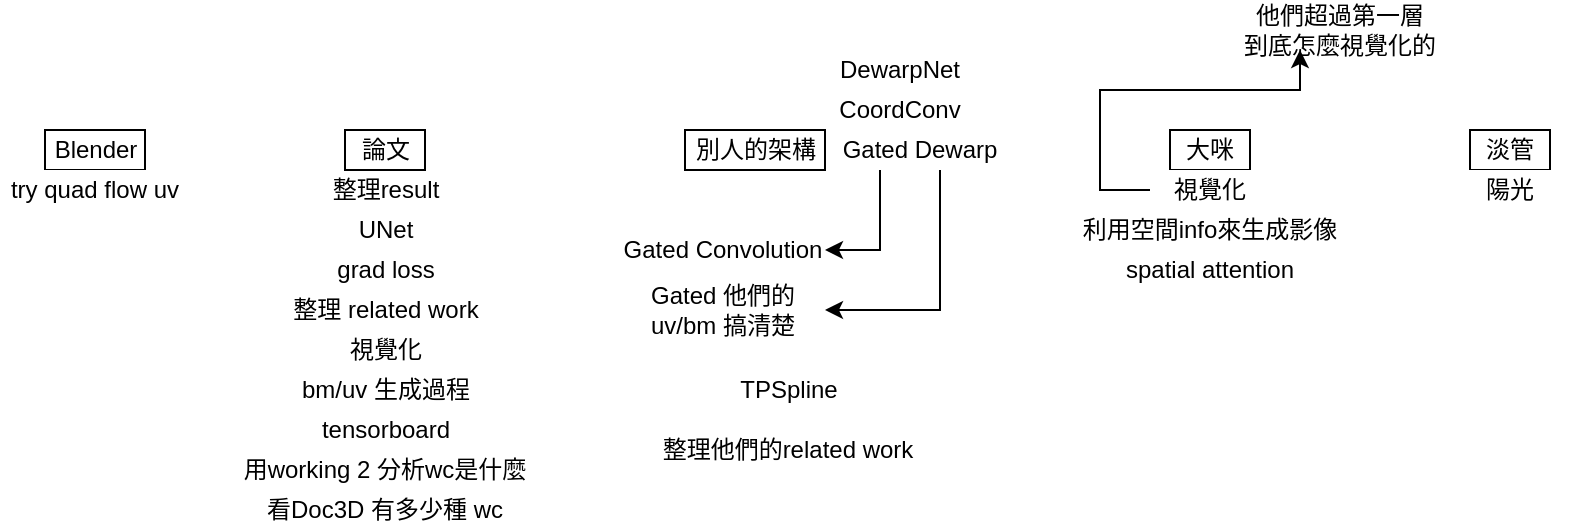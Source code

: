 <mxfile version="14.6.1" type="github">
  <diagram id="msBns1qqR1EzNI2stvdH" name="Page-1">
    <mxGraphModel dx="813" dy="435" grid="1" gridSize="10" guides="1" tooltips="1" connect="1" arrows="1" fold="1" page="1" pageScale="1" pageWidth="827" pageHeight="1169" math="0" shadow="0">
      <root>
        <mxCell id="0" />
        <mxCell id="1" parent="0" />
        <mxCell id="xaynoLkKG6jmUJ72s8oF-2" value="整理result" style="rounded=0;whiteSpace=wrap;html=1;shadow=0;strokeWidth=1;strokeColor=none;" parent="1" vertex="1">
          <mxGeometry x="232.5" y="150" width="60" height="20" as="geometry" />
        </mxCell>
        <mxCell id="xaynoLkKG6jmUJ72s8oF-1" value="論文" style="rounded=0;whiteSpace=wrap;html=1;" parent="1" vertex="1">
          <mxGeometry x="242.5" y="130" width="40" height="20" as="geometry" />
        </mxCell>
        <mxCell id="xaynoLkKG6jmUJ72s8oF-3" value="UNet" style="rounded=0;whiteSpace=wrap;html=1;shadow=0;strokeWidth=1;strokeColor=none;" parent="1" vertex="1">
          <mxGeometry x="232.5" y="170" width="60" height="20" as="geometry" />
        </mxCell>
        <mxCell id="xaynoLkKG6jmUJ72s8oF-4" value="grad loss" style="rounded=0;whiteSpace=wrap;html=1;shadow=0;strokeWidth=1;strokeColor=none;" parent="1" vertex="1">
          <mxGeometry x="232.5" y="190" width="60" height="20" as="geometry" />
        </mxCell>
        <mxCell id="xaynoLkKG6jmUJ72s8oF-5" value="整理 related work" style="rounded=0;whiteSpace=wrap;html=1;shadow=0;strokeWidth=1;strokeColor=none;" parent="1" vertex="1">
          <mxGeometry x="207.5" y="210" width="110" height="20" as="geometry" />
        </mxCell>
        <mxCell id="xaynoLkKG6jmUJ72s8oF-6" value="視覺化" style="rounded=0;whiteSpace=wrap;html=1;shadow=0;strokeWidth=1;strokeColor=none;" parent="1" vertex="1">
          <mxGeometry x="207.5" y="230" width="110" height="20" as="geometry" />
        </mxCell>
        <mxCell id="xaynoLkKG6jmUJ72s8oF-7" value="bm/uv 生成過程" style="rounded=0;whiteSpace=wrap;html=1;shadow=0;strokeWidth=1;strokeColor=none;" parent="1" vertex="1">
          <mxGeometry x="207.5" y="250" width="110" height="20" as="geometry" />
        </mxCell>
        <mxCell id="xaynoLkKG6jmUJ72s8oF-8" value="tensorboard" style="rounded=0;whiteSpace=wrap;html=1;shadow=0;strokeWidth=1;strokeColor=none;" parent="1" vertex="1">
          <mxGeometry x="207.5" y="270" width="110" height="20" as="geometry" />
        </mxCell>
        <mxCell id="xaynoLkKG6jmUJ72s8oF-10" value="用working 2 分析wc是什麼" style="rounded=0;whiteSpace=wrap;html=1;shadow=0;strokeWidth=1;strokeColor=none;" parent="1" vertex="1">
          <mxGeometry x="190" y="290" width="145" height="20" as="geometry" />
        </mxCell>
        <mxCell id="5H9C_vXgMYVNEppLW8i7-1" value="看Doc3D 有多少種 wc" style="rounded=0;whiteSpace=wrap;html=1;shadow=0;strokeWidth=1;strokeColor=none;" vertex="1" parent="1">
          <mxGeometry x="190" y="310" width="145" height="20" as="geometry" />
        </mxCell>
        <mxCell id="5H9C_vXgMYVNEppLW8i7-2" value="大咪" style="rounded=0;whiteSpace=wrap;html=1;" vertex="1" parent="1">
          <mxGeometry x="655" y="130" width="40" height="20" as="geometry" />
        </mxCell>
        <mxCell id="5H9C_vXgMYVNEppLW8i7-25" style="edgeStyle=orthogonalEdgeStyle;rounded=0;orthogonalLoop=1;jettySize=auto;html=1;" edge="1" parent="1" source="5H9C_vXgMYVNEppLW8i7-3" target="5H9C_vXgMYVNEppLW8i7-24">
          <mxGeometry relative="1" as="geometry">
            <Array as="points">
              <mxPoint x="620" y="160" />
              <mxPoint x="620" y="110" />
              <mxPoint x="720" y="110" />
            </Array>
          </mxGeometry>
        </mxCell>
        <mxCell id="5H9C_vXgMYVNEppLW8i7-3" value="視覺化" style="rounded=0;whiteSpace=wrap;html=1;shadow=0;strokeWidth=1;strokeColor=none;" vertex="1" parent="1">
          <mxGeometry x="645" y="150" width="60" height="20" as="geometry" />
        </mxCell>
        <mxCell id="5H9C_vXgMYVNEppLW8i7-4" value="利用空間info來生成影像" style="rounded=0;whiteSpace=wrap;html=1;shadow=0;strokeWidth=1;strokeColor=none;" vertex="1" parent="1">
          <mxGeometry x="610" y="170" width="130" height="20" as="geometry" />
        </mxCell>
        <mxCell id="5H9C_vXgMYVNEppLW8i7-5" value="spatial attention" style="rounded=0;whiteSpace=wrap;html=1;shadow=0;strokeWidth=1;strokeColor=none;" vertex="1" parent="1">
          <mxGeometry x="610" y="190" width="130" height="20" as="geometry" />
        </mxCell>
        <mxCell id="5H9C_vXgMYVNEppLW8i7-8" value="淡管" style="rounded=0;whiteSpace=wrap;html=1;" vertex="1" parent="1">
          <mxGeometry x="805" y="130" width="40" height="20" as="geometry" />
        </mxCell>
        <mxCell id="5H9C_vXgMYVNEppLW8i7-9" value="陽光" style="rounded=0;whiteSpace=wrap;html=1;shadow=0;strokeWidth=1;strokeColor=none;" vertex="1" parent="1">
          <mxGeometry x="795" y="150" width="60" height="20" as="geometry" />
        </mxCell>
        <mxCell id="5H9C_vXgMYVNEppLW8i7-10" value="Blender" style="rounded=0;whiteSpace=wrap;html=1;" vertex="1" parent="1">
          <mxGeometry x="92.5" y="130" width="50" height="20" as="geometry" />
        </mxCell>
        <mxCell id="5H9C_vXgMYVNEppLW8i7-11" value="try quad flow uv" style="rounded=0;whiteSpace=wrap;html=1;shadow=0;strokeWidth=1;strokeColor=none;" vertex="1" parent="1">
          <mxGeometry x="70" y="150" width="95" height="20" as="geometry" />
        </mxCell>
        <mxCell id="5H9C_vXgMYVNEppLW8i7-13" value="別人的架構" style="rounded=0;whiteSpace=wrap;html=1;" vertex="1" parent="1">
          <mxGeometry x="412.5" y="130" width="70" height="20" as="geometry" />
        </mxCell>
        <mxCell id="5H9C_vXgMYVNEppLW8i7-14" value="DewarpNet" style="rounded=0;whiteSpace=wrap;html=1;shadow=0;strokeWidth=1;strokeColor=none;" vertex="1" parent="1">
          <mxGeometry x="490" y="90" width="60" height="20" as="geometry" />
        </mxCell>
        <mxCell id="5H9C_vXgMYVNEppLW8i7-15" value="CoordConv" style="rounded=0;whiteSpace=wrap;html=1;shadow=0;strokeWidth=1;strokeColor=none;" vertex="1" parent="1">
          <mxGeometry x="490" y="110" width="60" height="20" as="geometry" />
        </mxCell>
        <mxCell id="5H9C_vXgMYVNEppLW8i7-22" style="edgeStyle=orthogonalEdgeStyle;rounded=0;orthogonalLoop=1;jettySize=auto;html=1;entryX=1;entryY=0.5;entryDx=0;entryDy=0;" edge="1" parent="1" source="5H9C_vXgMYVNEppLW8i7-18" target="5H9C_vXgMYVNEppLW8i7-21">
          <mxGeometry relative="1" as="geometry">
            <Array as="points">
              <mxPoint x="510" y="190" />
            </Array>
          </mxGeometry>
        </mxCell>
        <mxCell id="5H9C_vXgMYVNEppLW8i7-28" style="edgeStyle=orthogonalEdgeStyle;rounded=0;orthogonalLoop=1;jettySize=auto;html=1;entryX=1;entryY=0.5;entryDx=0;entryDy=0;" edge="1" parent="1" source="5H9C_vXgMYVNEppLW8i7-18" target="5H9C_vXgMYVNEppLW8i7-26">
          <mxGeometry relative="1" as="geometry">
            <Array as="points">
              <mxPoint x="540" y="220" />
            </Array>
          </mxGeometry>
        </mxCell>
        <mxCell id="5H9C_vXgMYVNEppLW8i7-18" value="Gated Dewarp" style="rounded=0;whiteSpace=wrap;html=1;shadow=0;strokeWidth=1;strokeColor=none;" vertex="1" parent="1">
          <mxGeometry x="490" y="130" width="80" height="20" as="geometry" />
        </mxCell>
        <mxCell id="5H9C_vXgMYVNEppLW8i7-21" value="Gated Convolution" style="rounded=0;whiteSpace=wrap;html=1;shadow=0;strokeWidth=1;strokeColor=none;" vertex="1" parent="1">
          <mxGeometry x="380" y="180" width="102.5" height="20" as="geometry" />
        </mxCell>
        <mxCell id="5H9C_vXgMYVNEppLW8i7-24" value="他們超過第一層&lt;br&gt;到底怎麼視覺化的" style="rounded=0;whiteSpace=wrap;html=1;shadow=0;strokeWidth=1;strokeColor=none;" vertex="1" parent="1">
          <mxGeometry x="690" y="70" width="100" height="20" as="geometry" />
        </mxCell>
        <mxCell id="5H9C_vXgMYVNEppLW8i7-26" value="Gated 他們的 uv/bm 搞清楚" style="rounded=0;whiteSpace=wrap;html=1;shadow=0;strokeWidth=1;strokeColor=none;" vertex="1" parent="1">
          <mxGeometry x="380" y="210" width="102.5" height="20" as="geometry" />
        </mxCell>
        <mxCell id="5H9C_vXgMYVNEppLW8i7-29" value="TPSpline" style="rounded=0;whiteSpace=wrap;html=1;shadow=0;strokeWidth=1;strokeColor=none;" vertex="1" parent="1">
          <mxGeometry x="412.5" y="250" width="102.5" height="20" as="geometry" />
        </mxCell>
        <mxCell id="5H9C_vXgMYVNEppLW8i7-30" value="整理他們的related work" style="rounded=0;whiteSpace=wrap;html=1;shadow=0;strokeWidth=1;strokeColor=none;" vertex="1" parent="1">
          <mxGeometry x="400" y="280" width="127.5" height="20" as="geometry" />
        </mxCell>
      </root>
    </mxGraphModel>
  </diagram>
</mxfile>

